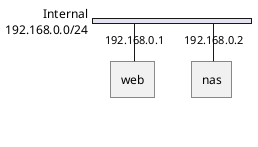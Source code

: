@startuml nwdiag
nwdiag {
    network Internal {
        address = "192.168.0.0/24";
        web [address = "192.168.0.1"];
        nas [address = "192.168.0.2"];
    }
}
@enduml